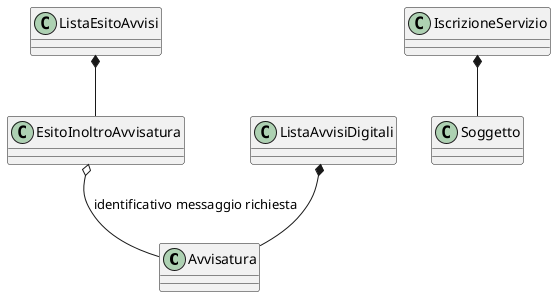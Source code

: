 @startuml



class Avvisatura {

}

class EsitoInoltroAvvisatura {
}



class ListaEsitoAvvisi{
}

class ListaAvvisiDigitali {
}



class IscrizioneServizio {
}

class Soggetto {
}


EsitoInoltroAvvisatura o-- Avvisatura : identificativo messaggio richiesta 
ListaAvvisiDigitali *-- Avvisatura
ListaEsitoAvvisi    *-- EsitoInoltroAvvisatura

IscrizioneServizio *-- Soggetto 
@enduml